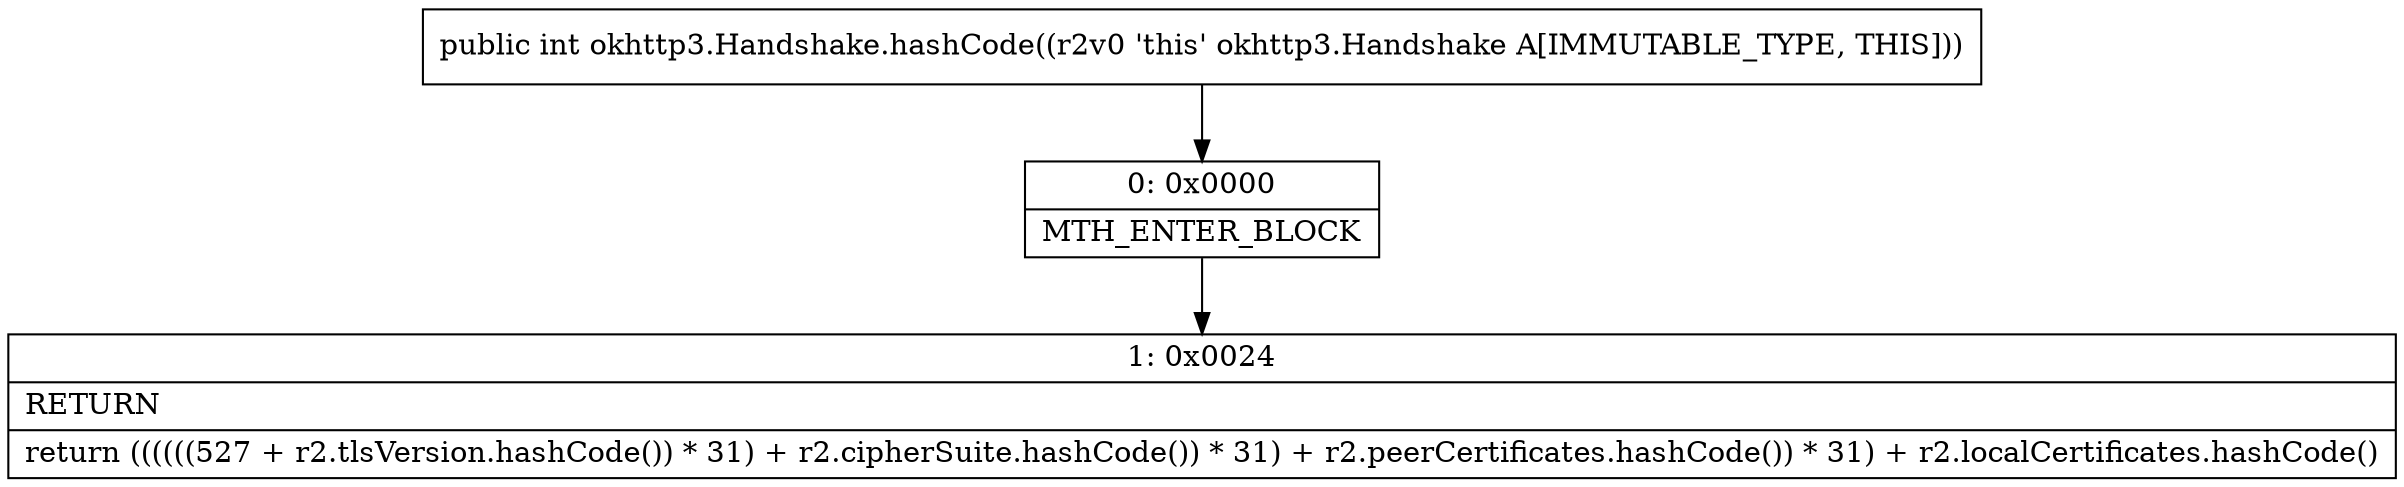 digraph "CFG forokhttp3.Handshake.hashCode()I" {
Node_0 [shape=record,label="{0\:\ 0x0000|MTH_ENTER_BLOCK\l}"];
Node_1 [shape=record,label="{1\:\ 0x0024|RETURN\l|return ((((((527 + r2.tlsVersion.hashCode()) * 31) + r2.cipherSuite.hashCode()) * 31) + r2.peerCertificates.hashCode()) * 31) + r2.localCertificates.hashCode()\l}"];
MethodNode[shape=record,label="{public int okhttp3.Handshake.hashCode((r2v0 'this' okhttp3.Handshake A[IMMUTABLE_TYPE, THIS])) }"];
MethodNode -> Node_0;
Node_0 -> Node_1;
}

